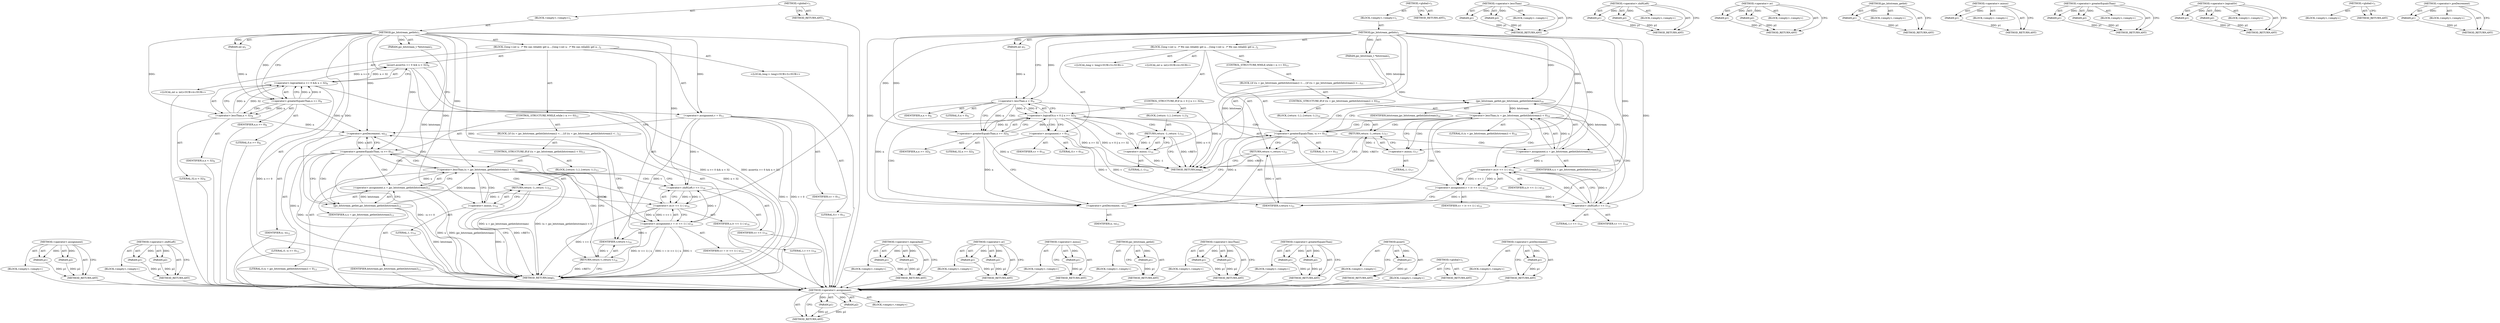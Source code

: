 digraph "&lt;operator&gt;.preDecrement" {
vulnerable_91 [label=<(METHOD,&lt;operator&gt;.assignment)>];
vulnerable_92 [label=<(PARAM,p1)>];
vulnerable_93 [label=<(PARAM,p2)>];
vulnerable_94 [label=<(BLOCK,&lt;empty&gt;,&lt;empty&gt;)>];
vulnerable_95 [label=<(METHOD_RETURN,ANY)>];
vulnerable_113 [label=<(METHOD,&lt;operator&gt;.shiftLeft)>];
vulnerable_114 [label=<(PARAM,p1)>];
vulnerable_115 [label=<(PARAM,p2)>];
vulnerable_116 [label=<(BLOCK,&lt;empty&gt;,&lt;empty&gt;)>];
vulnerable_117 [label=<(METHOD_RETURN,ANY)>];
vulnerable_6 [label=<(METHOD,&lt;global&gt;)<SUB>1</SUB>>];
vulnerable_7 [label=<(BLOCK,&lt;empty&gt;,&lt;empty&gt;)<SUB>1</SUB>>];
vulnerable_8 [label=<(METHOD,jpc_bitstream_getbits)<SUB>1</SUB>>];
vulnerable_9 [label=<(PARAM,jpc_bitstream_t *bitstream)<SUB>1</SUB>>];
vulnerable_10 [label=<(PARAM,int n)<SUB>1</SUB>>];
vulnerable_11 [label=<(BLOCK,{
	long v;
	int u;
 
 	/* We can reliably get a...,{
	long v;
	int u;
 
 	/* We can reliably get a...)<SUB>2</SUB>>];
vulnerable_12 [label="<(LOCAL,long v: long)<SUB>3</SUB>>"];
vulnerable_13 [label="<(LOCAL,int u: int)<SUB>4</SUB>>"];
vulnerable_14 [label=<(assert,assert(n &gt;= 0 &amp;&amp; n &lt; 32))<SUB>8</SUB>>];
vulnerable_15 [label=<(&lt;operator&gt;.logicalAnd,n &gt;= 0 &amp;&amp; n &lt; 32)<SUB>8</SUB>>];
vulnerable_16 [label=<(&lt;operator&gt;.greaterEqualsThan,n &gt;= 0)<SUB>8</SUB>>];
vulnerable_17 [label=<(IDENTIFIER,n,n &gt;= 0)<SUB>8</SUB>>];
vulnerable_18 [label=<(LITERAL,0,n &gt;= 0)<SUB>8</SUB>>];
vulnerable_19 [label=<(&lt;operator&gt;.lessThan,n &lt; 32)<SUB>8</SUB>>];
vulnerable_20 [label=<(IDENTIFIER,n,n &lt; 32)<SUB>8</SUB>>];
vulnerable_21 [label=<(LITERAL,32,n &lt; 32)<SUB>8</SUB>>];
vulnerable_22 [label=<(&lt;operator&gt;.assignment,v = 0)<SUB>11</SUB>>];
vulnerable_23 [label=<(IDENTIFIER,v,v = 0)<SUB>11</SUB>>];
vulnerable_24 [label=<(LITERAL,0,v = 0)<SUB>11</SUB>>];
vulnerable_25 [label=<(CONTROL_STRUCTURE,WHILE,while (--n &gt;= 0))<SUB>12</SUB>>];
vulnerable_26 [label=<(&lt;operator&gt;.greaterEqualsThan,--n &gt;= 0)<SUB>12</SUB>>];
vulnerable_27 [label=<(&lt;operator&gt;.preDecrement,--n)<SUB>12</SUB>>];
vulnerable_28 [label=<(IDENTIFIER,n,--n)<SUB>12</SUB>>];
vulnerable_29 [label=<(LITERAL,0,--n &gt;= 0)<SUB>12</SUB>>];
vulnerable_30 [label=<(BLOCK,{
		if ((u = jpc_bitstream_getbit(bitstream)) &lt;...,{
		if ((u = jpc_bitstream_getbit(bitstream)) &lt;...)<SUB>12</SUB>>];
vulnerable_31 [label=<(CONTROL_STRUCTURE,IF,if ((u = jpc_bitstream_getbit(bitstream)) &lt; 0))<SUB>13</SUB>>];
vulnerable_32 [label=<(&lt;operator&gt;.lessThan,(u = jpc_bitstream_getbit(bitstream)) &lt; 0)<SUB>13</SUB>>];
vulnerable_33 [label=<(&lt;operator&gt;.assignment,u = jpc_bitstream_getbit(bitstream))<SUB>13</SUB>>];
vulnerable_34 [label=<(IDENTIFIER,u,u = jpc_bitstream_getbit(bitstream))<SUB>13</SUB>>];
vulnerable_35 [label=<(jpc_bitstream_getbit,jpc_bitstream_getbit(bitstream))<SUB>13</SUB>>];
vulnerable_36 [label=<(IDENTIFIER,bitstream,jpc_bitstream_getbit(bitstream))<SUB>13</SUB>>];
vulnerable_37 [label=<(LITERAL,0,(u = jpc_bitstream_getbit(bitstream)) &lt; 0)<SUB>13</SUB>>];
vulnerable_38 [label=<(BLOCK,{
			return -1;
		},{
			return -1;
		})<SUB>13</SUB>>];
vulnerable_39 [label=<(RETURN,return -1;,return -1;)<SUB>14</SUB>>];
vulnerable_40 [label=<(&lt;operator&gt;.minus,-1)<SUB>14</SUB>>];
vulnerable_41 [label=<(LITERAL,1,-1)<SUB>14</SUB>>];
vulnerable_42 [label=<(&lt;operator&gt;.assignment,v = (v &lt;&lt; 1) | u)<SUB>16</SUB>>];
vulnerable_43 [label=<(IDENTIFIER,v,v = (v &lt;&lt; 1) | u)<SUB>16</SUB>>];
vulnerable_44 [label=<(&lt;operator&gt;.or,(v &lt;&lt; 1) | u)<SUB>16</SUB>>];
vulnerable_45 [label=<(&lt;operator&gt;.shiftLeft,v &lt;&lt; 1)<SUB>16</SUB>>];
vulnerable_46 [label=<(IDENTIFIER,v,v &lt;&lt; 1)<SUB>16</SUB>>];
vulnerable_47 [label=<(LITERAL,1,v &lt;&lt; 1)<SUB>16</SUB>>];
vulnerable_48 [label=<(IDENTIFIER,u,(v &lt;&lt; 1) | u)<SUB>16</SUB>>];
vulnerable_49 [label=<(RETURN,return v;,return v;)<SUB>18</SUB>>];
vulnerable_50 [label=<(IDENTIFIER,v,return v;)<SUB>18</SUB>>];
vulnerable_51 [label=<(METHOD_RETURN,long)<SUB>1</SUB>>];
vulnerable_53 [label=<(METHOD_RETURN,ANY)<SUB>1</SUB>>];
vulnerable_76 [label=<(METHOD,&lt;operator&gt;.logicalAnd)>];
vulnerable_77 [label=<(PARAM,p1)>];
vulnerable_78 [label=<(PARAM,p2)>];
vulnerable_79 [label=<(BLOCK,&lt;empty&gt;,&lt;empty&gt;)>];
vulnerable_80 [label=<(METHOD_RETURN,ANY)>];
vulnerable_108 [label=<(METHOD,&lt;operator&gt;.or)>];
vulnerable_109 [label=<(PARAM,p1)>];
vulnerable_110 [label=<(PARAM,p2)>];
vulnerable_111 [label=<(BLOCK,&lt;empty&gt;,&lt;empty&gt;)>];
vulnerable_112 [label=<(METHOD_RETURN,ANY)>];
vulnerable_104 [label=<(METHOD,&lt;operator&gt;.minus)>];
vulnerable_105 [label=<(PARAM,p1)>];
vulnerable_106 [label=<(BLOCK,&lt;empty&gt;,&lt;empty&gt;)>];
vulnerable_107 [label=<(METHOD_RETURN,ANY)>];
vulnerable_100 [label=<(METHOD,jpc_bitstream_getbit)>];
vulnerable_101 [label=<(PARAM,p1)>];
vulnerable_102 [label=<(BLOCK,&lt;empty&gt;,&lt;empty&gt;)>];
vulnerable_103 [label=<(METHOD_RETURN,ANY)>];
vulnerable_86 [label=<(METHOD,&lt;operator&gt;.lessThan)>];
vulnerable_87 [label=<(PARAM,p1)>];
vulnerable_88 [label=<(PARAM,p2)>];
vulnerable_89 [label=<(BLOCK,&lt;empty&gt;,&lt;empty&gt;)>];
vulnerable_90 [label=<(METHOD_RETURN,ANY)>];
vulnerable_81 [label=<(METHOD,&lt;operator&gt;.greaterEqualsThan)>];
vulnerable_82 [label=<(PARAM,p1)>];
vulnerable_83 [label=<(PARAM,p2)>];
vulnerable_84 [label=<(BLOCK,&lt;empty&gt;,&lt;empty&gt;)>];
vulnerable_85 [label=<(METHOD_RETURN,ANY)>];
vulnerable_72 [label=<(METHOD,assert)>];
vulnerable_73 [label=<(PARAM,p1)>];
vulnerable_74 [label=<(BLOCK,&lt;empty&gt;,&lt;empty&gt;)>];
vulnerable_75 [label=<(METHOD_RETURN,ANY)>];
vulnerable_66 [label=<(METHOD,&lt;global&gt;)<SUB>1</SUB>>];
vulnerable_67 [label=<(BLOCK,&lt;empty&gt;,&lt;empty&gt;)>];
vulnerable_68 [label=<(METHOD_RETURN,ANY)>];
vulnerable_96 [label=<(METHOD,&lt;operator&gt;.preDecrement)>];
vulnerable_97 [label=<(PARAM,p1)>];
vulnerable_98 [label=<(BLOCK,&lt;empty&gt;,&lt;empty&gt;)>];
vulnerable_99 [label=<(METHOD_RETURN,ANY)>];
fixed_95 [label=<(METHOD,&lt;operator&gt;.assignment)>];
fixed_96 [label=<(PARAM,p1)>];
fixed_97 [label=<(PARAM,p2)>];
fixed_98 [label=<(BLOCK,&lt;empty&gt;,&lt;empty&gt;)>];
fixed_99 [label=<(METHOD_RETURN,ANY)>];
fixed_6 [label=<(METHOD,&lt;global&gt;)<SUB>1</SUB>>];
fixed_7 [label=<(BLOCK,&lt;empty&gt;,&lt;empty&gt;)<SUB>1</SUB>>];
fixed_8 [label=<(METHOD,jpc_bitstream_getbits)<SUB>1</SUB>>];
fixed_9 [label=<(PARAM,jpc_bitstream_t *bitstream)<SUB>1</SUB>>];
fixed_10 [label=<(PARAM,int n)<SUB>1</SUB>>];
fixed_11 [label=<(BLOCK,{
	long v;
	int u;
 
 	/* We can reliably get a...,{
	long v;
	int u;
 
 	/* We can reliably get a...)<SUB>2</SUB>>];
fixed_12 [label="<(LOCAL,long v: long)<SUB>3</SUB>>"];
fixed_13 [label="<(LOCAL,int u: int)<SUB>4</SUB>>"];
fixed_14 [label=<(CONTROL_STRUCTURE,IF,if (n &lt; 0 || n &gt;= 32))<SUB>9</SUB>>];
fixed_15 [label=<(&lt;operator&gt;.logicalOr,n &lt; 0 || n &gt;= 32)<SUB>9</SUB>>];
fixed_16 [label=<(&lt;operator&gt;.lessThan,n &lt; 0)<SUB>9</SUB>>];
fixed_17 [label=<(IDENTIFIER,n,n &lt; 0)<SUB>9</SUB>>];
fixed_18 [label=<(LITERAL,0,n &lt; 0)<SUB>9</SUB>>];
fixed_19 [label=<(&lt;operator&gt;.greaterEqualsThan,n &gt;= 32)<SUB>9</SUB>>];
fixed_20 [label=<(IDENTIFIER,n,n &gt;= 32)<SUB>9</SUB>>];
fixed_21 [label=<(LITERAL,32,n &gt;= 32)<SUB>9</SUB>>];
fixed_22 [label=<(BLOCK,{
		return -1;
	},{
		return -1;
	})<SUB>9</SUB>>];
fixed_23 [label=<(RETURN,return -1;,return -1;)<SUB>10</SUB>>];
fixed_24 [label=<(&lt;operator&gt;.minus,-1)<SUB>10</SUB>>];
fixed_25 [label=<(LITERAL,1,-1)<SUB>10</SUB>>];
fixed_26 [label=<(&lt;operator&gt;.assignment,v = 0)<SUB>14</SUB>>];
fixed_27 [label=<(IDENTIFIER,v,v = 0)<SUB>14</SUB>>];
fixed_28 [label=<(LITERAL,0,v = 0)<SUB>14</SUB>>];
fixed_29 [label=<(CONTROL_STRUCTURE,WHILE,while (--n &gt;= 0))<SUB>15</SUB>>];
fixed_30 [label=<(&lt;operator&gt;.greaterEqualsThan,--n &gt;= 0)<SUB>15</SUB>>];
fixed_31 [label=<(&lt;operator&gt;.preDecrement,--n)<SUB>15</SUB>>];
fixed_32 [label=<(IDENTIFIER,n,--n)<SUB>15</SUB>>];
fixed_33 [label=<(LITERAL,0,--n &gt;= 0)<SUB>15</SUB>>];
fixed_34 [label=<(BLOCK,{
		if ((u = jpc_bitstream_getbit(bitstream)) &lt;...,{
		if ((u = jpc_bitstream_getbit(bitstream)) &lt;...)<SUB>15</SUB>>];
fixed_35 [label=<(CONTROL_STRUCTURE,IF,if ((u = jpc_bitstream_getbit(bitstream)) &lt; 0))<SUB>16</SUB>>];
fixed_36 [label=<(&lt;operator&gt;.lessThan,(u = jpc_bitstream_getbit(bitstream)) &lt; 0)<SUB>16</SUB>>];
fixed_37 [label=<(&lt;operator&gt;.assignment,u = jpc_bitstream_getbit(bitstream))<SUB>16</SUB>>];
fixed_38 [label=<(IDENTIFIER,u,u = jpc_bitstream_getbit(bitstream))<SUB>16</SUB>>];
fixed_39 [label=<(jpc_bitstream_getbit,jpc_bitstream_getbit(bitstream))<SUB>16</SUB>>];
fixed_40 [label=<(IDENTIFIER,bitstream,jpc_bitstream_getbit(bitstream))<SUB>16</SUB>>];
fixed_41 [label=<(LITERAL,0,(u = jpc_bitstream_getbit(bitstream)) &lt; 0)<SUB>16</SUB>>];
fixed_42 [label=<(BLOCK,{
			return -1;
		},{
			return -1;
		})<SUB>16</SUB>>];
fixed_43 [label=<(RETURN,return -1;,return -1;)<SUB>17</SUB>>];
fixed_44 [label=<(&lt;operator&gt;.minus,-1)<SUB>17</SUB>>];
fixed_45 [label=<(LITERAL,1,-1)<SUB>17</SUB>>];
fixed_46 [label=<(&lt;operator&gt;.assignment,v = (v &lt;&lt; 1) | u)<SUB>19</SUB>>];
fixed_47 [label=<(IDENTIFIER,v,v = (v &lt;&lt; 1) | u)<SUB>19</SUB>>];
fixed_48 [label=<(&lt;operator&gt;.or,(v &lt;&lt; 1) | u)<SUB>19</SUB>>];
fixed_49 [label=<(&lt;operator&gt;.shiftLeft,v &lt;&lt; 1)<SUB>19</SUB>>];
fixed_50 [label=<(IDENTIFIER,v,v &lt;&lt; 1)<SUB>19</SUB>>];
fixed_51 [label=<(LITERAL,1,v &lt;&lt; 1)<SUB>19</SUB>>];
fixed_52 [label=<(IDENTIFIER,u,(v &lt;&lt; 1) | u)<SUB>19</SUB>>];
fixed_53 [label=<(RETURN,return v;,return v;)<SUB>21</SUB>>];
fixed_54 [label=<(IDENTIFIER,v,return v;)<SUB>21</SUB>>];
fixed_55 [label=<(METHOD_RETURN,long)<SUB>1</SUB>>];
fixed_57 [label=<(METHOD_RETURN,ANY)<SUB>1</SUB>>];
fixed_81 [label=<(METHOD,&lt;operator&gt;.lessThan)>];
fixed_82 [label=<(PARAM,p1)>];
fixed_83 [label=<(PARAM,p2)>];
fixed_84 [label=<(BLOCK,&lt;empty&gt;,&lt;empty&gt;)>];
fixed_85 [label=<(METHOD_RETURN,ANY)>];
fixed_113 [label=<(METHOD,&lt;operator&gt;.shiftLeft)>];
fixed_114 [label=<(PARAM,p1)>];
fixed_115 [label=<(PARAM,p2)>];
fixed_116 [label=<(BLOCK,&lt;empty&gt;,&lt;empty&gt;)>];
fixed_117 [label=<(METHOD_RETURN,ANY)>];
fixed_108 [label=<(METHOD,&lt;operator&gt;.or)>];
fixed_109 [label=<(PARAM,p1)>];
fixed_110 [label=<(PARAM,p2)>];
fixed_111 [label=<(BLOCK,&lt;empty&gt;,&lt;empty&gt;)>];
fixed_112 [label=<(METHOD_RETURN,ANY)>];
fixed_104 [label=<(METHOD,jpc_bitstream_getbit)>];
fixed_105 [label=<(PARAM,p1)>];
fixed_106 [label=<(BLOCK,&lt;empty&gt;,&lt;empty&gt;)>];
fixed_107 [label=<(METHOD_RETURN,ANY)>];
fixed_91 [label=<(METHOD,&lt;operator&gt;.minus)>];
fixed_92 [label=<(PARAM,p1)>];
fixed_93 [label=<(BLOCK,&lt;empty&gt;,&lt;empty&gt;)>];
fixed_94 [label=<(METHOD_RETURN,ANY)>];
fixed_86 [label=<(METHOD,&lt;operator&gt;.greaterEqualsThan)>];
fixed_87 [label=<(PARAM,p1)>];
fixed_88 [label=<(PARAM,p2)>];
fixed_89 [label=<(BLOCK,&lt;empty&gt;,&lt;empty&gt;)>];
fixed_90 [label=<(METHOD_RETURN,ANY)>];
fixed_76 [label=<(METHOD,&lt;operator&gt;.logicalOr)>];
fixed_77 [label=<(PARAM,p1)>];
fixed_78 [label=<(PARAM,p2)>];
fixed_79 [label=<(BLOCK,&lt;empty&gt;,&lt;empty&gt;)>];
fixed_80 [label=<(METHOD_RETURN,ANY)>];
fixed_70 [label=<(METHOD,&lt;global&gt;)<SUB>1</SUB>>];
fixed_71 [label=<(BLOCK,&lt;empty&gt;,&lt;empty&gt;)>];
fixed_72 [label=<(METHOD_RETURN,ANY)>];
fixed_100 [label=<(METHOD,&lt;operator&gt;.preDecrement)>];
fixed_101 [label=<(PARAM,p1)>];
fixed_102 [label=<(BLOCK,&lt;empty&gt;,&lt;empty&gt;)>];
fixed_103 [label=<(METHOD_RETURN,ANY)>];
vulnerable_91 -> vulnerable_92  [key=0, label="AST: "];
vulnerable_91 -> vulnerable_92  [key=1, label="DDG: "];
vulnerable_91 -> vulnerable_94  [key=0, label="AST: "];
vulnerable_91 -> vulnerable_93  [key=0, label="AST: "];
vulnerable_91 -> vulnerable_93  [key=1, label="DDG: "];
vulnerable_91 -> vulnerable_95  [key=0, label="AST: "];
vulnerable_91 -> vulnerable_95  [key=1, label="CFG: "];
vulnerable_92 -> vulnerable_95  [key=0, label="DDG: p1"];
vulnerable_93 -> vulnerable_95  [key=0, label="DDG: p2"];
vulnerable_94 -> fixed_95  [key=0];
vulnerable_95 -> fixed_95  [key=0];
vulnerable_113 -> vulnerable_114  [key=0, label="AST: "];
vulnerable_113 -> vulnerable_114  [key=1, label="DDG: "];
vulnerable_113 -> vulnerable_116  [key=0, label="AST: "];
vulnerable_113 -> vulnerable_115  [key=0, label="AST: "];
vulnerable_113 -> vulnerable_115  [key=1, label="DDG: "];
vulnerable_113 -> vulnerable_117  [key=0, label="AST: "];
vulnerable_113 -> vulnerable_117  [key=1, label="CFG: "];
vulnerable_114 -> vulnerable_117  [key=0, label="DDG: p1"];
vulnerable_115 -> vulnerable_117  [key=0, label="DDG: p2"];
vulnerable_116 -> fixed_95  [key=0];
vulnerable_117 -> fixed_95  [key=0];
vulnerable_6 -> vulnerable_7  [key=0, label="AST: "];
vulnerable_6 -> vulnerable_53  [key=0, label="AST: "];
vulnerable_6 -> vulnerable_53  [key=1, label="CFG: "];
vulnerable_7 -> vulnerable_8  [key=0, label="AST: "];
vulnerable_8 -> vulnerable_9  [key=0, label="AST: "];
vulnerable_8 -> vulnerable_9  [key=1, label="DDG: "];
vulnerable_8 -> vulnerable_10  [key=0, label="AST: "];
vulnerable_8 -> vulnerable_10  [key=1, label="DDG: "];
vulnerable_8 -> vulnerable_11  [key=0, label="AST: "];
vulnerable_8 -> vulnerable_51  [key=0, label="AST: "];
vulnerable_8 -> vulnerable_16  [key=0, label="CFG: "];
vulnerable_8 -> vulnerable_16  [key=1, label="DDG: "];
vulnerable_8 -> vulnerable_22  [key=0, label="DDG: "];
vulnerable_8 -> vulnerable_50  [key=0, label="DDG: "];
vulnerable_8 -> vulnerable_26  [key=0, label="DDG: "];
vulnerable_8 -> vulnerable_19  [key=0, label="DDG: "];
vulnerable_8 -> vulnerable_27  [key=0, label="DDG: "];
vulnerable_8 -> vulnerable_32  [key=0, label="DDG: "];
vulnerable_8 -> vulnerable_44  [key=0, label="DDG: "];
vulnerable_8 -> vulnerable_45  [key=0, label="DDG: "];
vulnerable_8 -> vulnerable_35  [key=0, label="DDG: "];
vulnerable_8 -> vulnerable_40  [key=0, label="DDG: "];
vulnerable_9 -> vulnerable_35  [key=0, label="DDG: bitstream"];
vulnerable_10 -> vulnerable_16  [key=0, label="DDG: n"];
vulnerable_11 -> vulnerable_12  [key=0, label="AST: "];
vulnerable_11 -> vulnerable_13  [key=0, label="AST: "];
vulnerable_11 -> vulnerable_14  [key=0, label="AST: "];
vulnerable_11 -> vulnerable_22  [key=0, label="AST: "];
vulnerable_11 -> vulnerable_25  [key=0, label="AST: "];
vulnerable_11 -> vulnerable_49  [key=0, label="AST: "];
vulnerable_12 -> fixed_95  [key=0];
vulnerable_13 -> fixed_95  [key=0];
vulnerable_14 -> vulnerable_15  [key=0, label="AST: "];
vulnerable_14 -> vulnerable_22  [key=0, label="CFG: "];
vulnerable_14 -> vulnerable_51  [key=0, label="DDG: n &gt;= 0 &amp;&amp; n &lt; 32"];
vulnerable_14 -> vulnerable_51  [key=1, label="DDG: assert(n &gt;= 0 &amp;&amp; n &lt; 32)"];
vulnerable_15 -> vulnerable_16  [key=0, label="AST: "];
vulnerable_15 -> vulnerable_19  [key=0, label="AST: "];
vulnerable_15 -> vulnerable_14  [key=0, label="CFG: "];
vulnerable_15 -> vulnerable_14  [key=1, label="DDG: n &gt;= 0"];
vulnerable_15 -> vulnerable_14  [key=2, label="DDG: n &lt; 32"];
vulnerable_15 -> vulnerable_51  [key=0, label="DDG: n &gt;= 0"];
vulnerable_15 -> vulnerable_51  [key=1, label="DDG: n &lt; 32"];
vulnerable_16 -> vulnerable_17  [key=0, label="AST: "];
vulnerable_16 -> vulnerable_18  [key=0, label="AST: "];
vulnerable_16 -> vulnerable_15  [key=0, label="CFG: "];
vulnerable_16 -> vulnerable_15  [key=1, label="DDG: n"];
vulnerable_16 -> vulnerable_15  [key=2, label="DDG: 0"];
vulnerable_16 -> vulnerable_19  [key=0, label="CFG: "];
vulnerable_16 -> vulnerable_19  [key=1, label="DDG: n"];
vulnerable_16 -> vulnerable_19  [key=2, label="CDG: "];
vulnerable_16 -> vulnerable_27  [key=0, label="DDG: n"];
vulnerable_17 -> fixed_95  [key=0];
vulnerable_18 -> fixed_95  [key=0];
vulnerable_19 -> vulnerable_20  [key=0, label="AST: "];
vulnerable_19 -> vulnerable_21  [key=0, label="AST: "];
vulnerable_19 -> vulnerable_15  [key=0, label="CFG: "];
vulnerable_19 -> vulnerable_15  [key=1, label="DDG: n"];
vulnerable_19 -> vulnerable_15  [key=2, label="DDG: 32"];
vulnerable_19 -> vulnerable_27  [key=0, label="DDG: n"];
vulnerable_20 -> fixed_95  [key=0];
vulnerable_21 -> fixed_95  [key=0];
vulnerable_22 -> vulnerable_23  [key=0, label="AST: "];
vulnerable_22 -> vulnerable_24  [key=0, label="AST: "];
vulnerable_22 -> vulnerable_27  [key=0, label="CFG: "];
vulnerable_22 -> vulnerable_51  [key=0, label="DDG: v"];
vulnerable_22 -> vulnerable_51  [key=1, label="DDG: v = 0"];
vulnerable_22 -> vulnerable_50  [key=0, label="DDG: v"];
vulnerable_22 -> vulnerable_45  [key=0, label="DDG: v"];
vulnerable_23 -> fixed_95  [key=0];
vulnerable_24 -> fixed_95  [key=0];
vulnerable_25 -> vulnerable_26  [key=0, label="AST: "];
vulnerable_25 -> vulnerable_30  [key=0, label="AST: "];
vulnerable_26 -> vulnerable_27  [key=0, label="AST: "];
vulnerable_26 -> vulnerable_29  [key=0, label="AST: "];
vulnerable_26 -> vulnerable_35  [key=0, label="CFG: "];
vulnerable_26 -> vulnerable_35  [key=1, label="CDG: "];
vulnerable_26 -> vulnerable_49  [key=0, label="CFG: "];
vulnerable_26 -> vulnerable_49  [key=1, label="CDG: "];
vulnerable_26 -> vulnerable_51  [key=0, label="DDG: --n"];
vulnerable_26 -> vulnerable_51  [key=1, label="DDG: --n &gt;= 0"];
vulnerable_26 -> vulnerable_32  [key=0, label="CDG: "];
vulnerable_26 -> vulnerable_33  [key=0, label="CDG: "];
vulnerable_27 -> vulnerable_28  [key=0, label="AST: "];
vulnerable_27 -> vulnerable_26  [key=0, label="CFG: "];
vulnerable_27 -> vulnerable_26  [key=1, label="DDG: n"];
vulnerable_27 -> vulnerable_51  [key=0, label="DDG: n"];
vulnerable_28 -> fixed_95  [key=0];
vulnerable_29 -> fixed_95  [key=0];
vulnerable_30 -> vulnerable_31  [key=0, label="AST: "];
vulnerable_30 -> vulnerable_42  [key=0, label="AST: "];
vulnerable_31 -> vulnerable_32  [key=0, label="AST: "];
vulnerable_31 -> vulnerable_38  [key=0, label="AST: "];
vulnerable_32 -> vulnerable_33  [key=0, label="AST: "];
vulnerable_32 -> vulnerable_37  [key=0, label="AST: "];
vulnerable_32 -> vulnerable_40  [key=0, label="CFG: "];
vulnerable_32 -> vulnerable_40  [key=1, label="CDG: "];
vulnerable_32 -> vulnerable_45  [key=0, label="CFG: "];
vulnerable_32 -> vulnerable_45  [key=1, label="CDG: "];
vulnerable_32 -> vulnerable_51  [key=0, label="DDG: u = jpc_bitstream_getbit(bitstream)"];
vulnerable_32 -> vulnerable_51  [key=1, label="DDG: (u = jpc_bitstream_getbit(bitstream)) &lt; 0"];
vulnerable_32 -> vulnerable_26  [key=0, label="CDG: "];
vulnerable_32 -> vulnerable_42  [key=0, label="CDG: "];
vulnerable_32 -> vulnerable_27  [key=0, label="CDG: "];
vulnerable_32 -> vulnerable_44  [key=0, label="CDG: "];
vulnerable_32 -> vulnerable_39  [key=0, label="CDG: "];
vulnerable_33 -> vulnerable_34  [key=0, label="AST: "];
vulnerable_33 -> vulnerable_35  [key=0, label="AST: "];
vulnerable_33 -> vulnerable_32  [key=0, label="CFG: "];
vulnerable_33 -> vulnerable_32  [key=1, label="DDG: u"];
vulnerable_33 -> vulnerable_51  [key=0, label="DDG: u"];
vulnerable_33 -> vulnerable_51  [key=1, label="DDG: jpc_bitstream_getbit(bitstream)"];
vulnerable_33 -> vulnerable_44  [key=0, label="DDG: u"];
vulnerable_34 -> fixed_95  [key=0];
vulnerable_35 -> vulnerable_36  [key=0, label="AST: "];
vulnerable_35 -> vulnerable_33  [key=0, label="CFG: "];
vulnerable_35 -> vulnerable_33  [key=1, label="DDG: bitstream"];
vulnerable_35 -> vulnerable_51  [key=0, label="DDG: bitstream"];
vulnerable_35 -> vulnerable_32  [key=0, label="DDG: bitstream"];
vulnerable_36 -> fixed_95  [key=0];
vulnerable_37 -> fixed_95  [key=0];
vulnerable_38 -> vulnerable_39  [key=0, label="AST: "];
vulnerable_39 -> vulnerable_40  [key=0, label="AST: "];
vulnerable_39 -> vulnerable_51  [key=0, label="CFG: "];
vulnerable_39 -> vulnerable_51  [key=1, label="DDG: &lt;RET&gt;"];
vulnerable_40 -> vulnerable_41  [key=0, label="AST: "];
vulnerable_40 -> vulnerable_39  [key=0, label="CFG: "];
vulnerable_40 -> vulnerable_39  [key=1, label="DDG: -1"];
vulnerable_40 -> vulnerable_51  [key=0, label="DDG: -1"];
vulnerable_41 -> fixed_95  [key=0];
vulnerable_42 -> vulnerable_43  [key=0, label="AST: "];
vulnerable_42 -> vulnerable_44  [key=0, label="AST: "];
vulnerable_42 -> vulnerable_27  [key=0, label="CFG: "];
vulnerable_42 -> vulnerable_51  [key=0, label="DDG: v"];
vulnerable_42 -> vulnerable_51  [key=1, label="DDG: (v &lt;&lt; 1) | u"];
vulnerable_42 -> vulnerable_51  [key=2, label="DDG: v = (v &lt;&lt; 1) | u"];
vulnerable_42 -> vulnerable_50  [key=0, label="DDG: v"];
vulnerable_42 -> vulnerable_45  [key=0, label="DDG: v"];
vulnerable_43 -> fixed_95  [key=0];
vulnerable_44 -> vulnerable_45  [key=0, label="AST: "];
vulnerable_44 -> vulnerable_48  [key=0, label="AST: "];
vulnerable_44 -> vulnerable_42  [key=0, label="CFG: "];
vulnerable_44 -> vulnerable_42  [key=1, label="DDG: v &lt;&lt; 1"];
vulnerable_44 -> vulnerable_42  [key=2, label="DDG: u"];
vulnerable_44 -> vulnerable_51  [key=0, label="DDG: v &lt;&lt; 1"];
vulnerable_45 -> vulnerable_46  [key=0, label="AST: "];
vulnerable_45 -> vulnerable_47  [key=0, label="AST: "];
vulnerable_45 -> vulnerable_44  [key=0, label="CFG: "];
vulnerable_45 -> vulnerable_44  [key=1, label="DDG: v"];
vulnerable_45 -> vulnerable_44  [key=2, label="DDG: 1"];
vulnerable_46 -> fixed_95  [key=0];
vulnerable_47 -> fixed_95  [key=0];
vulnerable_48 -> fixed_95  [key=0];
vulnerable_49 -> vulnerable_50  [key=0, label="AST: "];
vulnerable_49 -> vulnerable_51  [key=0, label="CFG: "];
vulnerable_49 -> vulnerable_51  [key=1, label="DDG: &lt;RET&gt;"];
vulnerable_50 -> vulnerable_49  [key=0, label="DDG: v"];
vulnerable_51 -> fixed_95  [key=0];
vulnerable_53 -> fixed_95  [key=0];
vulnerable_76 -> vulnerable_77  [key=0, label="AST: "];
vulnerable_76 -> vulnerable_77  [key=1, label="DDG: "];
vulnerable_76 -> vulnerable_79  [key=0, label="AST: "];
vulnerable_76 -> vulnerable_78  [key=0, label="AST: "];
vulnerable_76 -> vulnerable_78  [key=1, label="DDG: "];
vulnerable_76 -> vulnerable_80  [key=0, label="AST: "];
vulnerable_76 -> vulnerable_80  [key=1, label="CFG: "];
vulnerable_77 -> vulnerable_80  [key=0, label="DDG: p1"];
vulnerable_78 -> vulnerable_80  [key=0, label="DDG: p2"];
vulnerable_79 -> fixed_95  [key=0];
vulnerable_80 -> fixed_95  [key=0];
vulnerable_108 -> vulnerable_109  [key=0, label="AST: "];
vulnerable_108 -> vulnerable_109  [key=1, label="DDG: "];
vulnerable_108 -> vulnerable_111  [key=0, label="AST: "];
vulnerable_108 -> vulnerable_110  [key=0, label="AST: "];
vulnerable_108 -> vulnerable_110  [key=1, label="DDG: "];
vulnerable_108 -> vulnerable_112  [key=0, label="AST: "];
vulnerable_108 -> vulnerable_112  [key=1, label="CFG: "];
vulnerable_109 -> vulnerable_112  [key=0, label="DDG: p1"];
vulnerable_110 -> vulnerable_112  [key=0, label="DDG: p2"];
vulnerable_111 -> fixed_95  [key=0];
vulnerable_112 -> fixed_95  [key=0];
vulnerable_104 -> vulnerable_105  [key=0, label="AST: "];
vulnerable_104 -> vulnerable_105  [key=1, label="DDG: "];
vulnerable_104 -> vulnerable_106  [key=0, label="AST: "];
vulnerable_104 -> vulnerable_107  [key=0, label="AST: "];
vulnerable_104 -> vulnerable_107  [key=1, label="CFG: "];
vulnerable_105 -> vulnerable_107  [key=0, label="DDG: p1"];
vulnerable_106 -> fixed_95  [key=0];
vulnerable_107 -> fixed_95  [key=0];
vulnerable_100 -> vulnerable_101  [key=0, label="AST: "];
vulnerable_100 -> vulnerable_101  [key=1, label="DDG: "];
vulnerable_100 -> vulnerable_102  [key=0, label="AST: "];
vulnerable_100 -> vulnerable_103  [key=0, label="AST: "];
vulnerable_100 -> vulnerable_103  [key=1, label="CFG: "];
vulnerable_101 -> vulnerable_103  [key=0, label="DDG: p1"];
vulnerable_102 -> fixed_95  [key=0];
vulnerable_103 -> fixed_95  [key=0];
vulnerable_86 -> vulnerable_87  [key=0, label="AST: "];
vulnerable_86 -> vulnerable_87  [key=1, label="DDG: "];
vulnerable_86 -> vulnerable_89  [key=0, label="AST: "];
vulnerable_86 -> vulnerable_88  [key=0, label="AST: "];
vulnerable_86 -> vulnerable_88  [key=1, label="DDG: "];
vulnerable_86 -> vulnerable_90  [key=0, label="AST: "];
vulnerable_86 -> vulnerable_90  [key=1, label="CFG: "];
vulnerable_87 -> vulnerable_90  [key=0, label="DDG: p1"];
vulnerable_88 -> vulnerable_90  [key=0, label="DDG: p2"];
vulnerable_89 -> fixed_95  [key=0];
vulnerable_90 -> fixed_95  [key=0];
vulnerable_81 -> vulnerable_82  [key=0, label="AST: "];
vulnerable_81 -> vulnerable_82  [key=1, label="DDG: "];
vulnerable_81 -> vulnerable_84  [key=0, label="AST: "];
vulnerable_81 -> vulnerable_83  [key=0, label="AST: "];
vulnerable_81 -> vulnerable_83  [key=1, label="DDG: "];
vulnerable_81 -> vulnerable_85  [key=0, label="AST: "];
vulnerable_81 -> vulnerable_85  [key=1, label="CFG: "];
vulnerable_82 -> vulnerable_85  [key=0, label="DDG: p1"];
vulnerable_83 -> vulnerable_85  [key=0, label="DDG: p2"];
vulnerable_84 -> fixed_95  [key=0];
vulnerable_85 -> fixed_95  [key=0];
vulnerable_72 -> vulnerable_73  [key=0, label="AST: "];
vulnerable_72 -> vulnerable_73  [key=1, label="DDG: "];
vulnerable_72 -> vulnerable_74  [key=0, label="AST: "];
vulnerable_72 -> vulnerable_75  [key=0, label="AST: "];
vulnerable_72 -> vulnerable_75  [key=1, label="CFG: "];
vulnerable_73 -> vulnerable_75  [key=0, label="DDG: p1"];
vulnerable_74 -> fixed_95  [key=0];
vulnerable_75 -> fixed_95  [key=0];
vulnerable_66 -> vulnerable_67  [key=0, label="AST: "];
vulnerable_66 -> vulnerable_68  [key=0, label="AST: "];
vulnerable_66 -> vulnerable_68  [key=1, label="CFG: "];
vulnerable_67 -> fixed_95  [key=0];
vulnerable_68 -> fixed_95  [key=0];
vulnerable_96 -> vulnerable_97  [key=0, label="AST: "];
vulnerable_96 -> vulnerable_97  [key=1, label="DDG: "];
vulnerable_96 -> vulnerable_98  [key=0, label="AST: "];
vulnerable_96 -> vulnerable_99  [key=0, label="AST: "];
vulnerable_96 -> vulnerable_99  [key=1, label="CFG: "];
vulnerable_97 -> vulnerable_99  [key=0, label="DDG: p1"];
vulnerable_98 -> fixed_95  [key=0];
vulnerable_99 -> fixed_95  [key=0];
fixed_95 -> fixed_96  [key=0, label="AST: "];
fixed_95 -> fixed_96  [key=1, label="DDG: "];
fixed_95 -> fixed_98  [key=0, label="AST: "];
fixed_95 -> fixed_97  [key=0, label="AST: "];
fixed_95 -> fixed_97  [key=1, label="DDG: "];
fixed_95 -> fixed_99  [key=0, label="AST: "];
fixed_95 -> fixed_99  [key=1, label="CFG: "];
fixed_96 -> fixed_99  [key=0, label="DDG: p1"];
fixed_97 -> fixed_99  [key=0, label="DDG: p2"];
fixed_6 -> fixed_7  [key=0, label="AST: "];
fixed_6 -> fixed_57  [key=0, label="AST: "];
fixed_6 -> fixed_57  [key=1, label="CFG: "];
fixed_7 -> fixed_8  [key=0, label="AST: "];
fixed_8 -> fixed_9  [key=0, label="AST: "];
fixed_8 -> fixed_9  [key=1, label="DDG: "];
fixed_8 -> fixed_10  [key=0, label="AST: "];
fixed_8 -> fixed_10  [key=1, label="DDG: "];
fixed_8 -> fixed_11  [key=0, label="AST: "];
fixed_8 -> fixed_55  [key=0, label="AST: "];
fixed_8 -> fixed_16  [key=0, label="CFG: "];
fixed_8 -> fixed_16  [key=1, label="DDG: "];
fixed_8 -> fixed_26  [key=0, label="DDG: "];
fixed_8 -> fixed_54  [key=0, label="DDG: "];
fixed_8 -> fixed_30  [key=0, label="DDG: "];
fixed_8 -> fixed_19  [key=0, label="DDG: "];
fixed_8 -> fixed_31  [key=0, label="DDG: "];
fixed_8 -> fixed_24  [key=0, label="DDG: "];
fixed_8 -> fixed_36  [key=0, label="DDG: "];
fixed_8 -> fixed_48  [key=0, label="DDG: "];
fixed_8 -> fixed_49  [key=0, label="DDG: "];
fixed_8 -> fixed_39  [key=0, label="DDG: "];
fixed_8 -> fixed_44  [key=0, label="DDG: "];
fixed_9 -> fixed_55  [key=0, label="DDG: bitstream"];
fixed_9 -> fixed_39  [key=0, label="DDG: bitstream"];
fixed_10 -> fixed_16  [key=0, label="DDG: n"];
fixed_11 -> fixed_12  [key=0, label="AST: "];
fixed_11 -> fixed_13  [key=0, label="AST: "];
fixed_11 -> fixed_14  [key=0, label="AST: "];
fixed_11 -> fixed_26  [key=0, label="AST: "];
fixed_11 -> fixed_29  [key=0, label="AST: "];
fixed_11 -> fixed_53  [key=0, label="AST: "];
fixed_14 -> fixed_15  [key=0, label="AST: "];
fixed_14 -> fixed_22  [key=0, label="AST: "];
fixed_15 -> fixed_16  [key=0, label="AST: "];
fixed_15 -> fixed_19  [key=0, label="AST: "];
fixed_15 -> fixed_24  [key=0, label="CFG: "];
fixed_15 -> fixed_24  [key=1, label="CDG: "];
fixed_15 -> fixed_26  [key=0, label="CFG: "];
fixed_15 -> fixed_26  [key=1, label="CDG: "];
fixed_15 -> fixed_55  [key=0, label="DDG: n &lt; 0"];
fixed_15 -> fixed_55  [key=1, label="DDG: n &gt;= 32"];
fixed_15 -> fixed_55  [key=2, label="DDG: n &lt; 0 || n &gt;= 32"];
fixed_15 -> fixed_30  [key=0, label="CDG: "];
fixed_15 -> fixed_23  [key=0, label="CDG: "];
fixed_15 -> fixed_31  [key=0, label="CDG: "];
fixed_16 -> fixed_17  [key=0, label="AST: "];
fixed_16 -> fixed_18  [key=0, label="AST: "];
fixed_16 -> fixed_15  [key=0, label="CFG: "];
fixed_16 -> fixed_15  [key=1, label="DDG: n"];
fixed_16 -> fixed_15  [key=2, label="DDG: 0"];
fixed_16 -> fixed_19  [key=0, label="CFG: "];
fixed_16 -> fixed_19  [key=1, label="DDG: n"];
fixed_16 -> fixed_19  [key=2, label="CDG: "];
fixed_16 -> fixed_55  [key=0, label="DDG: n"];
fixed_16 -> fixed_31  [key=0, label="DDG: n"];
fixed_19 -> fixed_20  [key=0, label="AST: "];
fixed_19 -> fixed_21  [key=0, label="AST: "];
fixed_19 -> fixed_15  [key=0, label="CFG: "];
fixed_19 -> fixed_15  [key=1, label="DDG: n"];
fixed_19 -> fixed_15  [key=2, label="DDG: 32"];
fixed_19 -> fixed_55  [key=0, label="DDG: n"];
fixed_19 -> fixed_31  [key=0, label="DDG: n"];
fixed_22 -> fixed_23  [key=0, label="AST: "];
fixed_23 -> fixed_24  [key=0, label="AST: "];
fixed_23 -> fixed_55  [key=0, label="CFG: "];
fixed_23 -> fixed_55  [key=1, label="DDG: &lt;RET&gt;"];
fixed_24 -> fixed_25  [key=0, label="AST: "];
fixed_24 -> fixed_23  [key=0, label="CFG: "];
fixed_24 -> fixed_23  [key=1, label="DDG: -1"];
fixed_24 -> fixed_55  [key=0, label="DDG: -1"];
fixed_26 -> fixed_27  [key=0, label="AST: "];
fixed_26 -> fixed_28  [key=0, label="AST: "];
fixed_26 -> fixed_31  [key=0, label="CFG: "];
fixed_26 -> fixed_54  [key=0, label="DDG: v"];
fixed_26 -> fixed_49  [key=0, label="DDG: v"];
fixed_29 -> fixed_30  [key=0, label="AST: "];
fixed_29 -> fixed_34  [key=0, label="AST: "];
fixed_30 -> fixed_31  [key=0, label="AST: "];
fixed_30 -> fixed_33  [key=0, label="AST: "];
fixed_30 -> fixed_39  [key=0, label="CFG: "];
fixed_30 -> fixed_39  [key=1, label="CDG: "];
fixed_30 -> fixed_53  [key=0, label="CFG: "];
fixed_30 -> fixed_53  [key=1, label="CDG: "];
fixed_30 -> fixed_36  [key=0, label="CDG: "];
fixed_30 -> fixed_37  [key=0, label="CDG: "];
fixed_31 -> fixed_32  [key=0, label="AST: "];
fixed_31 -> fixed_30  [key=0, label="CFG: "];
fixed_31 -> fixed_30  [key=1, label="DDG: n"];
fixed_34 -> fixed_35  [key=0, label="AST: "];
fixed_34 -> fixed_46  [key=0, label="AST: "];
fixed_35 -> fixed_36  [key=0, label="AST: "];
fixed_35 -> fixed_42  [key=0, label="AST: "];
fixed_36 -> fixed_37  [key=0, label="AST: "];
fixed_36 -> fixed_41  [key=0, label="AST: "];
fixed_36 -> fixed_44  [key=0, label="CFG: "];
fixed_36 -> fixed_44  [key=1, label="CDG: "];
fixed_36 -> fixed_49  [key=0, label="CFG: "];
fixed_36 -> fixed_49  [key=1, label="CDG: "];
fixed_36 -> fixed_30  [key=0, label="CDG: "];
fixed_36 -> fixed_48  [key=0, label="CDG: "];
fixed_36 -> fixed_46  [key=0, label="CDG: "];
fixed_36 -> fixed_31  [key=0, label="CDG: "];
fixed_36 -> fixed_43  [key=0, label="CDG: "];
fixed_37 -> fixed_38  [key=0, label="AST: "];
fixed_37 -> fixed_39  [key=0, label="AST: "];
fixed_37 -> fixed_36  [key=0, label="CFG: "];
fixed_37 -> fixed_36  [key=1, label="DDG: u"];
fixed_37 -> fixed_48  [key=0, label="DDG: u"];
fixed_39 -> fixed_40  [key=0, label="AST: "];
fixed_39 -> fixed_37  [key=0, label="CFG: "];
fixed_39 -> fixed_37  [key=1, label="DDG: bitstream"];
fixed_39 -> fixed_36  [key=0, label="DDG: bitstream"];
fixed_42 -> fixed_43  [key=0, label="AST: "];
fixed_43 -> fixed_44  [key=0, label="AST: "];
fixed_43 -> fixed_55  [key=0, label="CFG: "];
fixed_43 -> fixed_55  [key=1, label="DDG: &lt;RET&gt;"];
fixed_44 -> fixed_45  [key=0, label="AST: "];
fixed_44 -> fixed_43  [key=0, label="CFG: "];
fixed_44 -> fixed_43  [key=1, label="DDG: -1"];
fixed_46 -> fixed_47  [key=0, label="AST: "];
fixed_46 -> fixed_48  [key=0, label="AST: "];
fixed_46 -> fixed_31  [key=0, label="CFG: "];
fixed_46 -> fixed_54  [key=0, label="DDG: v"];
fixed_46 -> fixed_49  [key=0, label="DDG: v"];
fixed_48 -> fixed_49  [key=0, label="AST: "];
fixed_48 -> fixed_52  [key=0, label="AST: "];
fixed_48 -> fixed_46  [key=0, label="CFG: "];
fixed_48 -> fixed_46  [key=1, label="DDG: v &lt;&lt; 1"];
fixed_48 -> fixed_46  [key=2, label="DDG: u"];
fixed_49 -> fixed_50  [key=0, label="AST: "];
fixed_49 -> fixed_51  [key=0, label="AST: "];
fixed_49 -> fixed_48  [key=0, label="CFG: "];
fixed_49 -> fixed_48  [key=1, label="DDG: v"];
fixed_49 -> fixed_48  [key=2, label="DDG: 1"];
fixed_53 -> fixed_54  [key=0, label="AST: "];
fixed_53 -> fixed_55  [key=0, label="CFG: "];
fixed_53 -> fixed_55  [key=1, label="DDG: &lt;RET&gt;"];
fixed_54 -> fixed_53  [key=0, label="DDG: v"];
fixed_81 -> fixed_82  [key=0, label="AST: "];
fixed_81 -> fixed_82  [key=1, label="DDG: "];
fixed_81 -> fixed_84  [key=0, label="AST: "];
fixed_81 -> fixed_83  [key=0, label="AST: "];
fixed_81 -> fixed_83  [key=1, label="DDG: "];
fixed_81 -> fixed_85  [key=0, label="AST: "];
fixed_81 -> fixed_85  [key=1, label="CFG: "];
fixed_82 -> fixed_85  [key=0, label="DDG: p1"];
fixed_83 -> fixed_85  [key=0, label="DDG: p2"];
fixed_113 -> fixed_114  [key=0, label="AST: "];
fixed_113 -> fixed_114  [key=1, label="DDG: "];
fixed_113 -> fixed_116  [key=0, label="AST: "];
fixed_113 -> fixed_115  [key=0, label="AST: "];
fixed_113 -> fixed_115  [key=1, label="DDG: "];
fixed_113 -> fixed_117  [key=0, label="AST: "];
fixed_113 -> fixed_117  [key=1, label="CFG: "];
fixed_114 -> fixed_117  [key=0, label="DDG: p1"];
fixed_115 -> fixed_117  [key=0, label="DDG: p2"];
fixed_108 -> fixed_109  [key=0, label="AST: "];
fixed_108 -> fixed_109  [key=1, label="DDG: "];
fixed_108 -> fixed_111  [key=0, label="AST: "];
fixed_108 -> fixed_110  [key=0, label="AST: "];
fixed_108 -> fixed_110  [key=1, label="DDG: "];
fixed_108 -> fixed_112  [key=0, label="AST: "];
fixed_108 -> fixed_112  [key=1, label="CFG: "];
fixed_109 -> fixed_112  [key=0, label="DDG: p1"];
fixed_110 -> fixed_112  [key=0, label="DDG: p2"];
fixed_104 -> fixed_105  [key=0, label="AST: "];
fixed_104 -> fixed_105  [key=1, label="DDG: "];
fixed_104 -> fixed_106  [key=0, label="AST: "];
fixed_104 -> fixed_107  [key=0, label="AST: "];
fixed_104 -> fixed_107  [key=1, label="CFG: "];
fixed_105 -> fixed_107  [key=0, label="DDG: p1"];
fixed_91 -> fixed_92  [key=0, label="AST: "];
fixed_91 -> fixed_92  [key=1, label="DDG: "];
fixed_91 -> fixed_93  [key=0, label="AST: "];
fixed_91 -> fixed_94  [key=0, label="AST: "];
fixed_91 -> fixed_94  [key=1, label="CFG: "];
fixed_92 -> fixed_94  [key=0, label="DDG: p1"];
fixed_86 -> fixed_87  [key=0, label="AST: "];
fixed_86 -> fixed_87  [key=1, label="DDG: "];
fixed_86 -> fixed_89  [key=0, label="AST: "];
fixed_86 -> fixed_88  [key=0, label="AST: "];
fixed_86 -> fixed_88  [key=1, label="DDG: "];
fixed_86 -> fixed_90  [key=0, label="AST: "];
fixed_86 -> fixed_90  [key=1, label="CFG: "];
fixed_87 -> fixed_90  [key=0, label="DDG: p1"];
fixed_88 -> fixed_90  [key=0, label="DDG: p2"];
fixed_76 -> fixed_77  [key=0, label="AST: "];
fixed_76 -> fixed_77  [key=1, label="DDG: "];
fixed_76 -> fixed_79  [key=0, label="AST: "];
fixed_76 -> fixed_78  [key=0, label="AST: "];
fixed_76 -> fixed_78  [key=1, label="DDG: "];
fixed_76 -> fixed_80  [key=0, label="AST: "];
fixed_76 -> fixed_80  [key=1, label="CFG: "];
fixed_77 -> fixed_80  [key=0, label="DDG: p1"];
fixed_78 -> fixed_80  [key=0, label="DDG: p2"];
fixed_70 -> fixed_71  [key=0, label="AST: "];
fixed_70 -> fixed_72  [key=0, label="AST: "];
fixed_70 -> fixed_72  [key=1, label="CFG: "];
fixed_100 -> fixed_101  [key=0, label="AST: "];
fixed_100 -> fixed_101  [key=1, label="DDG: "];
fixed_100 -> fixed_102  [key=0, label="AST: "];
fixed_100 -> fixed_103  [key=0, label="AST: "];
fixed_100 -> fixed_103  [key=1, label="CFG: "];
fixed_101 -> fixed_103  [key=0, label="DDG: p1"];
}
